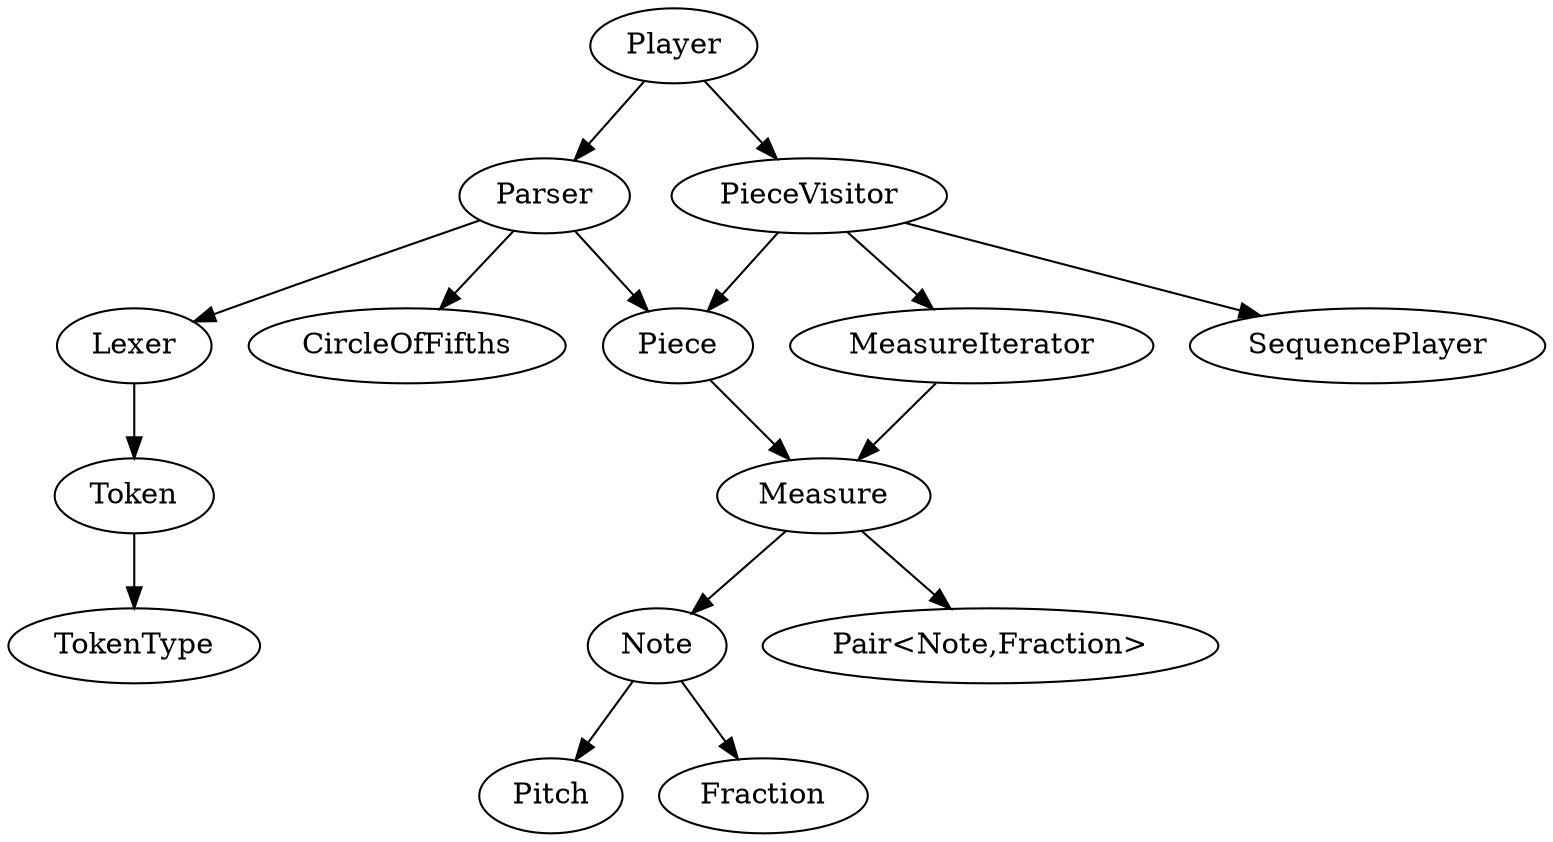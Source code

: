 // A very rough sketch of dependancies.
// A -> B means that the class A in some way requires B to function fully.
// A -> B neither implies B -> A or not B -> A

// This document is rough and subject to tons of change.

digraph Classes {
	// Parsing Chain...
	Parser -> Lexer -> Token->TokenType;
	Parser -> CircleOfFifths
	// Data Structure...
	Parser -> Piece;
	PieceVisitor -> Piece;
	PieceVisitor -> MeasureIterator->Measure;
	Piece->Measure->Note;
	Measure->"Pair<Note,Fraction>";
	Note->Pitch;
	Note->Fraction;
	// Player.
	Player -> Parser;
	Player -> PieceVisitor -> SequencePlayer;
}
